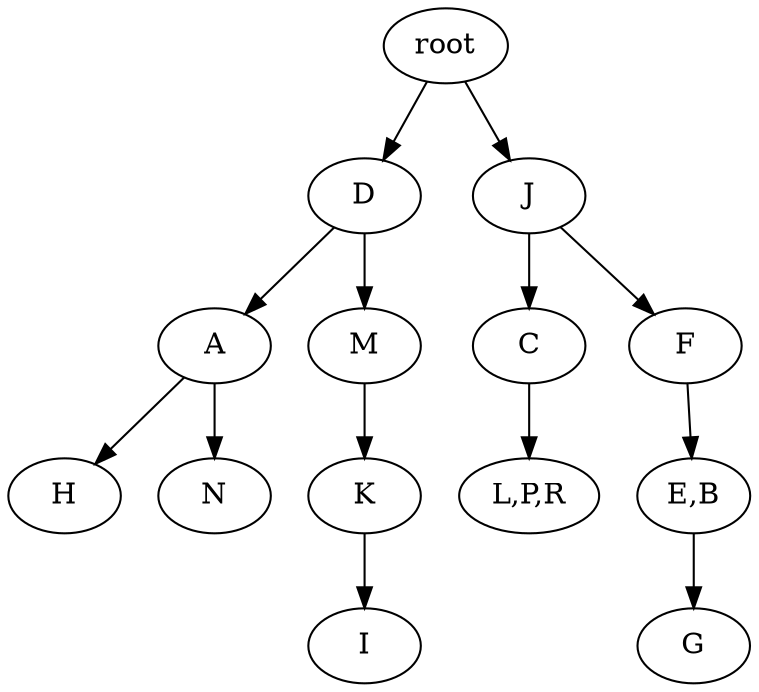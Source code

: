 strict digraph G {
	graph [name=G];
	0	 [label=root];
	7	 [label=D];
	0 -> 7;
	1	 [label=J];
	0 -> 1;
	9	 [label=A];
	14	 [label=H];
	9 -> 14;
	13	 [label=N];
	9 -> 13;
	3	 [label=C];
	6	 [label="L,P,R"];
	3 -> 6;
	7 -> 9;
	8	 [label=M];
	7 -> 8;
	5	 [label="E,B"];
	4	 [label=G];
	5 -> 4;
	2	 [label=F];
	2 -> 5;
	11	 [label=I];
	1 -> 3;
	1 -> 2;
	10	 [label=K];
	10 -> 11;
	8 -> 10;
}
